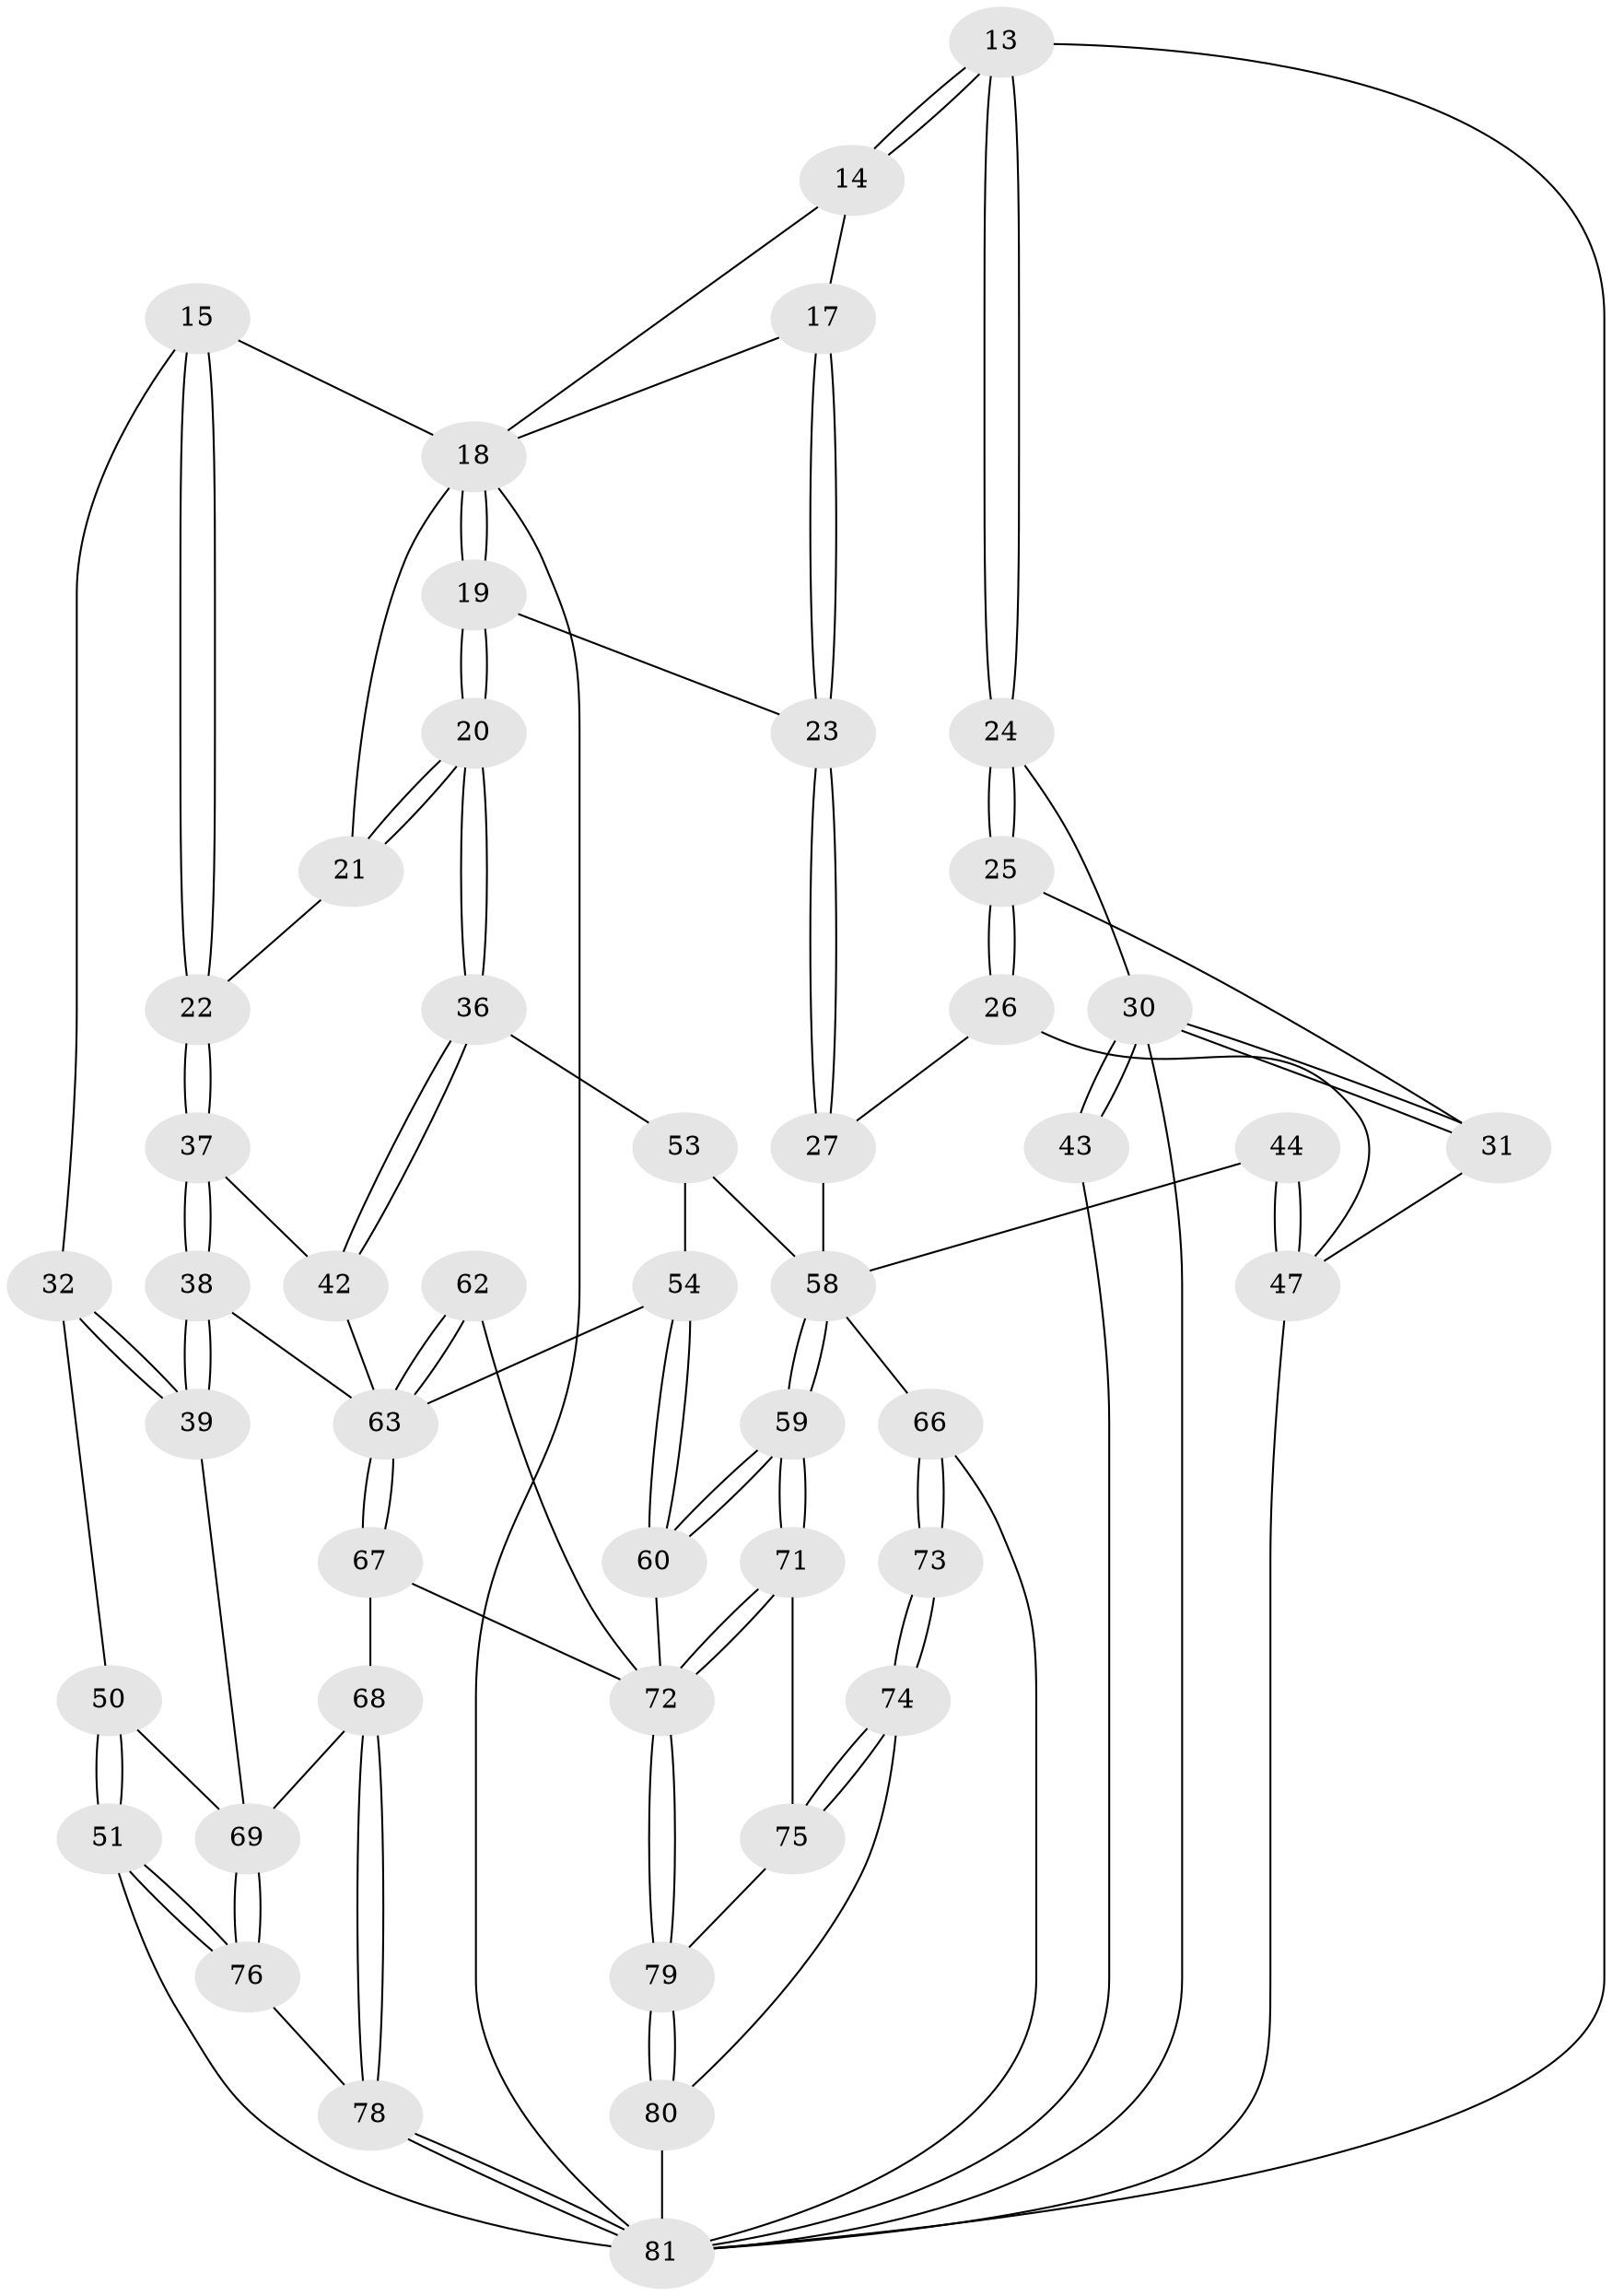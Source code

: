 // original degree distribution, {3: 0.024691358024691357, 6: 0.2222222222222222, 5: 0.49382716049382713, 4: 0.25925925925925924}
// Generated by graph-tools (version 1.1) at 2025/07/03/04/25 22:07:06]
// undirected, 48 vertices, 115 edges
graph export_dot {
graph [start="1"]
  node [color=gray90,style=filled];
  13 [pos="+0.7816659707180789+0.17408012726427"];
  14 [pos="+0.7216421933489224+0.17883774653247955"];
  15 [pos="+0.27766975231113694+0.25915595301208916",super="+10"];
  17 [pos="+0.6940668764069093+0.20714036709727768"];
  18 [pos="+0.48481903551100747+0.1951570726367708",super="+9"];
  19 [pos="+0.5396289237157906+0.2785583012534324"];
  20 [pos="+0.47418556289090646+0.39906683518050834"];
  21 [pos="+0.43159106660780194+0.28538234682781244"];
  22 [pos="+0.3055744343337184+0.3079664524557073"];
  23 [pos="+0.6405311748953894+0.2843723909540042"];
  24 [pos="+0.814476182155989+0.1899197039511102"];
  25 [pos="+0.8177184840477089+0.30536247161566876"];
  26 [pos="+0.6951827336663163+0.4074265253656354"];
  27 [pos="+0.6530833368340103+0.3931552218235858"];
  30 [pos="+1+0.4500124631173773",super="+28+29"];
  31 [pos="+0.8183514740980237+0.30642000179305323"];
  32 [pos="+0.13370199443869224+0.30497470826501727",super="+16"];
  36 [pos="+0.4682898571291787+0.4354809693372679"];
  37 [pos="+0.34320159855204674+0.4384066479023977"];
  38 [pos="+0.18590889323535506+0.5481906837334639"];
  39 [pos="+0.14267182975475085+0.5513885058707167"];
  42 [pos="+0.4403699567546023+0.45015288734427855"];
  43 [pos="+1+0.4958932118319371"];
  44 [pos="+0.7393862497169357+0.5364983096466489"];
  47 [pos="+1+0.515802378293435",super="+40+41"];
  50 [pos="+0+0.5602513010709866",super="+33"];
  51 [pos="+0+0.8763962138053738",super="+2"];
  53 [pos="+0.5938292262972776+0.563878925868417",super="+35"];
  54 [pos="+0.5856344680597373+0.5781379789636242"];
  58 [pos="+0.7526911333524372+0.671430482577511",super="+46+34"];
  59 [pos="+0.6814729728133466+0.7449200268128183"];
  60 [pos="+0.5774965214033038+0.6712049345943801"];
  62 [pos="+0.4633215144210001+0.619964255965812"];
  63 [pos="+0.32276810697909264+0.6688098521190537",super="+57+56+55"];
  66 [pos="+0.8242661923574123+0.674380534195883",super="+65"];
  67 [pos="+0.3700890031107444+0.8143104983131022"];
  68 [pos="+0.34164625252841413+0.8167708663210905"];
  69 [pos="+0.10140710563995647+0.6375324913097471",super="+52"];
  71 [pos="+0.6804544603831312+0.7501941570133352"];
  72 [pos="+0.4361371714200963+0.8763571735519292",super="+70"];
  73 [pos="+0.8764446707353685+0.9095854828481063"];
  74 [pos="+0.8482899783286653+1"];
  75 [pos="+0.7268067010739145+0.8726439936878899"];
  76 [pos="+0.12930334573111407+0.8622555810672486"];
  78 [pos="+0.1363010551960679+0.870194887560181"];
  79 [pos="+0.4516032783746899+0.9723111278540245"];
  80 [pos="+0.43942672369995334+1",super="+77"];
  81 [pos="+0.17176418070795826+1",super="+61+12+11"];
  13 -- 14;
  13 -- 14;
  13 -- 24;
  13 -- 24;
  13 -- 81;
  14 -- 17;
  14 -- 18;
  15 -- 22;
  15 -- 22;
  15 -- 32 [weight=2];
  15 -- 18;
  17 -- 18;
  17 -- 23;
  17 -- 23;
  18 -- 19;
  18 -- 19;
  18 -- 81;
  18 -- 21;
  19 -- 20;
  19 -- 20;
  19 -- 23;
  20 -- 21;
  20 -- 21;
  20 -- 36;
  20 -- 36;
  21 -- 22;
  22 -- 37;
  22 -- 37;
  23 -- 27;
  23 -- 27;
  24 -- 25;
  24 -- 25;
  24 -- 30;
  25 -- 26;
  25 -- 26;
  25 -- 31;
  26 -- 27;
  26 -- 47;
  27 -- 58;
  30 -- 31;
  30 -- 31;
  30 -- 43 [weight=2];
  30 -- 43;
  30 -- 81;
  31 -- 47;
  32 -- 39;
  32 -- 39;
  32 -- 50 [weight=2];
  36 -- 42;
  36 -- 42;
  36 -- 53;
  37 -- 38;
  37 -- 38;
  37 -- 42;
  38 -- 39;
  38 -- 39;
  38 -- 63;
  39 -- 69;
  42 -- 63;
  43 -- 81;
  44 -- 47 [weight=2];
  44 -- 47;
  44 -- 58;
  47 -- 81;
  50 -- 51 [weight=2];
  50 -- 51;
  50 -- 69;
  51 -- 76;
  51 -- 76;
  51 -- 81 [weight=3];
  53 -- 54;
  53 -- 58 [weight=2];
  54 -- 60;
  54 -- 60;
  54 -- 63;
  58 -- 59;
  58 -- 59;
  58 -- 66;
  59 -- 60;
  59 -- 60;
  59 -- 71;
  59 -- 71;
  60 -- 72;
  62 -- 63 [weight=2];
  62 -- 63;
  62 -- 72;
  63 -- 67;
  63 -- 67;
  66 -- 73 [weight=2];
  66 -- 73;
  66 -- 81;
  67 -- 68;
  67 -- 72;
  68 -- 69;
  68 -- 78;
  68 -- 78;
  69 -- 76;
  69 -- 76;
  71 -- 72;
  71 -- 72;
  71 -- 75;
  72 -- 79;
  72 -- 79;
  73 -- 74;
  73 -- 74;
  74 -- 75;
  74 -- 75;
  74 -- 80;
  75 -- 79;
  76 -- 78;
  78 -- 81;
  78 -- 81;
  79 -- 80;
  79 -- 80;
  80 -- 81 [weight=2];
}
